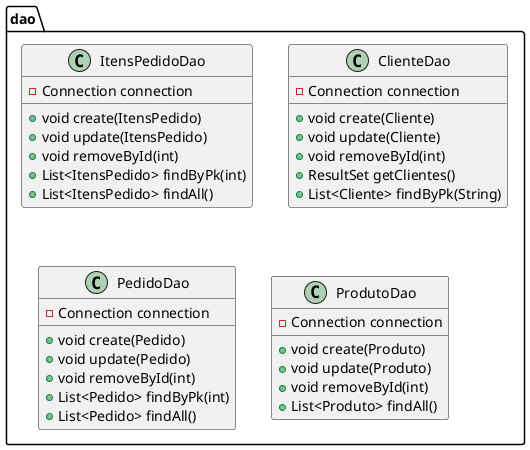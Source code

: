 @startuml
class dao.ItensPedidoDao {
- Connection connection
+ void create(ItensPedido)
+ void update(ItensPedido)
+ void removeById(int)
+ List<ItensPedido> findByPk(int)
+ List<ItensPedido> findAll()
}
class dao.ClienteDao {
- Connection connection
+ void create(Cliente)
+ void update(Cliente)
+ void removeById(int)
+ ResultSet getClientes()
+ List<Cliente> findByPk(String)
}
class dao.PedidoDao {
- Connection connection
+ void create(Pedido)
+ void update(Pedido)
+ void removeById(int)
+ List<Pedido> findByPk(int)
+ List<Pedido> findAll()
}
class dao.ProdutoDao {
- Connection connection
+ void create(Produto)
+ void update(Produto)
+ void removeById(int)
+ List<Produto> findAll()
}
@enduml